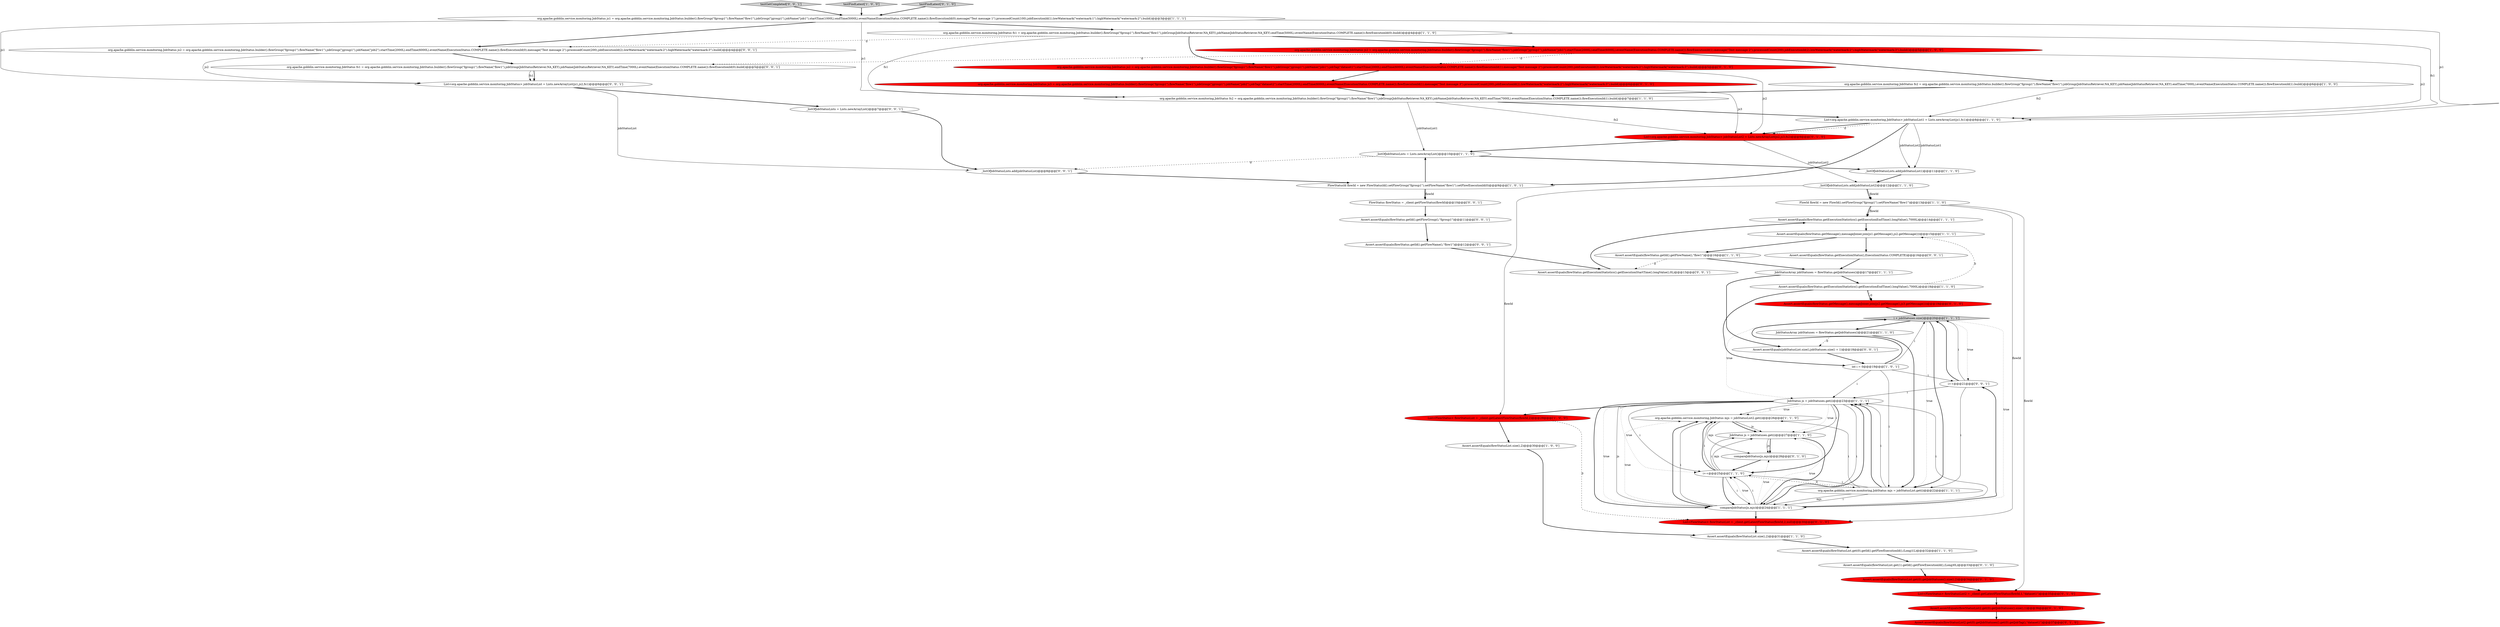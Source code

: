 digraph {
38 [style = filled, label = "Assert.assertEquals(flowStatus.getMessage(),messageJoiner.join(js2.getMessage(),js3.getMessage()))@@@19@@@['0', '1', '0']", fillcolor = red, shape = ellipse image = "AAA1AAABBB2BBB"];
13 [style = filled, label = "org.apache.gobblin.service.monitoring.JobStatus js2 = org.apache.gobblin.service.monitoring.JobStatus.builder().flowGroup(\"fgroup1\").flowName(\"flow1\").jobGroup(\"jgroup1\").jobName(\"job1\").startTime(2000L).endTime(6000L).eventName(ExecutionStatus.COMPLETE.name()).flowExecutionId(1).message(\"Test message 2\").processedCount(200).jobExecutionId(2).lowWatermark(\"watermark:2\").highWatermark(\"watermark:3\").build()@@@5@@@['1', '0', '0']", fillcolor = red, shape = ellipse image = "AAA1AAABBB1BBB"];
41 [style = filled, label = "Assert.assertEquals(flowStatusList2.get(0).getJobStatuses().size(),1)@@@36@@@['0', '1', '0']", fillcolor = red, shape = ellipse image = "AAA1AAABBB2BBB"];
42 [style = filled, label = "List<org.apache.gobblin.service.monitoring.JobStatus> jobStatusList = Lists.newArrayList(js1,js2,fs1)@@@6@@@['0', '0', '1']", fillcolor = white, shape = ellipse image = "AAA0AAABBB3BBB"];
20 [style = filled, label = "List<org.apache.gobblin.service.monitoring.JobStatus> jobStatusList1 = Lists.newArrayList(js1,fs1)@@@8@@@['1', '1', '0']", fillcolor = white, shape = ellipse image = "AAA0AAABBB1BBB"];
17 [style = filled, label = "Assert.assertEquals(flowStatusList.size(),2)@@@30@@@['1', '0', '0']", fillcolor = white, shape = ellipse image = "AAA0AAABBB1BBB"];
24 [style = filled, label = "org.apache.gobblin.service.monitoring.JobStatus mjs = jobStatusList2.get(i)@@@26@@@['1', '1', '0']", fillcolor = white, shape = ellipse image = "AAA0AAABBB1BBB"];
0 [style = filled, label = "i < jobStatuses.size()@@@20@@@['1', '1', '1']", fillcolor = lightgray, shape = diamond image = "AAA0AAABBB1BBB"];
27 [style = filled, label = "_listOfJobStatusLists = Lists.newArrayList()@@@10@@@['1', '1', '0']", fillcolor = white, shape = ellipse image = "AAA0AAABBB1BBB"];
2 [style = filled, label = "org.apache.gobblin.service.monitoring.JobStatus fs2 = org.apache.gobblin.service.monitoring.JobStatus.builder().flowGroup(\"fgroup1\").flowName(\"flow1\").jobGroup(JobStatusRetriever.NA_KEY).jobName(JobStatusRetriever.NA_KEY).endTime(7000L).eventName(ExecutionStatus.COMPLETE.name()).flowExecutionId(1).build()@@@6@@@['1', '0', '0']", fillcolor = white, shape = ellipse image = "AAA0AAABBB1BBB"];
16 [style = filled, label = "org.apache.gobblin.service.monitoring.JobStatus fs1 = org.apache.gobblin.service.monitoring.JobStatus.builder().flowGroup(\"fgroup1\").flowName(\"flow1\").jobGroup(JobStatusRetriever.NA_KEY).jobName(JobStatusRetriever.NA_KEY).endTime(5000L).eventName(ExecutionStatus.COMPLETE.name()).flowExecutionId(0).build()@@@4@@@['1', '1', '0']", fillcolor = white, shape = ellipse image = "AAA0AAABBB1BBB"];
25 [style = filled, label = "_listOfJobStatusLists.add(jobStatusList1)@@@11@@@['1', '1', '0']", fillcolor = white, shape = ellipse image = "AAA0AAABBB1BBB"];
10 [style = filled, label = "_listOfJobStatusLists.add(jobStatusList2)@@@12@@@['1', '1', '0']", fillcolor = white, shape = ellipse image = "AAA0AAABBB1BBB"];
30 [style = filled, label = "List<FlowStatus> flowStatusList2 = _client.getLatestFlowStatus(flowId,1,\"dataset1\")@@@35@@@['0', '1', '0']", fillcolor = red, shape = ellipse image = "AAA1AAABBB2BBB"];
34 [style = filled, label = "org.apache.gobblin.service.monitoring.JobStatus js2 = org.apache.gobblin.service.monitoring.JobStatus.builder().flowGroup(\"fgroup1\").flowName(\"flow1\").jobGroup(\"jgroup1\").jobName(\"job1\").jobTag(\"dataset1\").startTime(2000L).endTime(6000L).eventName(ExecutionStatus.COMPLETE.name()).flowExecutionId(1).message(\"Test message 2\").processedCount(200).jobExecutionId(2).lowWatermark(\"watermark:2\").highWatermark(\"watermark:3\").build()@@@5@@@['0', '1', '0']", fillcolor = red, shape = ellipse image = "AAA1AAABBB2BBB"];
48 [style = filled, label = "i++@@@21@@@['0', '0', '1']", fillcolor = white, shape = ellipse image = "AAA0AAABBB3BBB"];
23 [style = filled, label = "JobStatus js = jobStatuses.get(i)@@@27@@@['1', '1', '0']", fillcolor = white, shape = ellipse image = "AAA0AAABBB1BBB"];
54 [style = filled, label = "Assert.assertEquals(flowStatus.getId().getFlowGroup(),\"fgroup1\")@@@11@@@['0', '0', '1']", fillcolor = white, shape = ellipse image = "AAA0AAABBB3BBB"];
40 [style = filled, label = "compareJobStatus(js,mjs)@@@28@@@['0', '1', '0']", fillcolor = white, shape = ellipse image = "AAA0AAABBB2BBB"];
19 [style = filled, label = "org.apache.gobblin.service.monitoring.JobStatus js1 = org.apache.gobblin.service.monitoring.JobStatus.builder().flowGroup(\"fgroup1\").flowName(\"flow1\").jobGroup(\"jgroup1\").jobName(\"job1\").startTime(1000L).endTime(5000L).eventName(ExecutionStatus.COMPLETE.name()).flowExecutionId(0).message(\"Test message 1\").processedCount(100).jobExecutionId(1).lowWatermark(\"watermark:1\").highWatermark(\"watermark:2\").build()@@@3@@@['1', '1', '1']", fillcolor = white, shape = ellipse image = "AAA0AAABBB1BBB"];
28 [style = filled, label = "int i = 0@@@19@@@['1', '0', '1']", fillcolor = white, shape = ellipse image = "AAA0AAABBB1BBB"];
12 [style = filled, label = "JobStatusArray jobStatuses = flowStatus.getJobStatuses()@@@17@@@['1', '1', '1']", fillcolor = white, shape = ellipse image = "AAA0AAABBB1BBB"];
6 [style = filled, label = "Assert.assertEquals(flowStatus.getId().getFlowName(),\"flow1\")@@@16@@@['1', '1', '0']", fillcolor = white, shape = ellipse image = "AAA0AAABBB1BBB"];
21 [style = filled, label = "Assert.assertEquals(flowStatus.getExecutionStatistics().getExecutionEndTime().longValue(),7000L)@@@18@@@['1', '1', '0']", fillcolor = white, shape = ellipse image = "AAA0AAABBB1BBB"];
49 [style = filled, label = "FlowStatus flowStatus = _client.getFlowStatus(flowId)@@@10@@@['0', '0', '1']", fillcolor = white, shape = ellipse image = "AAA0AAABBB3BBB"];
43 [style = filled, label = "Assert.assertEquals(jobStatusList.size(),jobStatuses.size() + 1)@@@18@@@['0', '0', '1']", fillcolor = white, shape = ellipse image = "AAA0AAABBB3BBB"];
7 [style = filled, label = "Assert.assertEquals(flowStatusList.get(0).getId().getFlowExecutionId(),(Long)1L)@@@32@@@['1', '1', '0']", fillcolor = white, shape = ellipse image = "AAA0AAABBB1BBB"];
33 [style = filled, label = "List<FlowStatus> flowStatusList = _client.getLatestFlowStatus(flowId,2,null)@@@30@@@['0', '1', '0']", fillcolor = red, shape = ellipse image = "AAA1AAABBB2BBB"];
32 [style = filled, label = "org.apache.gobblin.service.monitoring.JobStatus js3 = org.apache.gobblin.service.monitoring.JobStatus.builder().flowGroup(\"fgroup1\").flowName(\"flow1\").jobGroup(\"jgroup1\").jobName(\"job2\").jobTag(\"dataset2\").startTime(2000L).endTime(6000L).eventName(ExecutionStatus.COMPLETE.name()).flowExecutionId(1).message(\"Test message 3\").processedCount(200).jobExecutionId(2).lowWatermark(\"watermark:2\").highWatermark(\"watermark:3\").build()@@@6@@@['0', '1', '0']", fillcolor = red, shape = ellipse image = "AAA1AAABBB2BBB"];
26 [style = filled, label = "List<FlowStatus> flowStatusList = _client.getLatestFlowStatus(flowId,2)@@@29@@@['1', '0', '0']", fillcolor = red, shape = ellipse image = "AAA1AAABBB1BBB"];
15 [style = filled, label = "org.apache.gobblin.service.monitoring.JobStatus mjs = jobStatusList.get(i)@@@22@@@['1', '1', '1']", fillcolor = white, shape = ellipse image = "AAA0AAABBB1BBB"];
29 [style = filled, label = "compareJobStatus(js,mjs)@@@24@@@['1', '1', '1']", fillcolor = white, shape = ellipse image = "AAA0AAABBB1BBB"];
35 [style = filled, label = "Assert.assertEquals(flowStatusList2.get(0).getJobStatuses().get(0).getJobTag(),\"dataset1\")@@@37@@@['0', '1', '0']", fillcolor = red, shape = ellipse image = "AAA1AAABBB2BBB"];
31 [style = filled, label = "Assert.assertEquals(flowStatusList.get(0).getJobStatuses().size(),2)@@@34@@@['0', '1', '0']", fillcolor = red, shape = ellipse image = "AAA1AAABBB2BBB"];
22 [style = filled, label = "org.apache.gobblin.service.monitoring.JobStatus fs2 = org.apache.gobblin.service.monitoring.JobStatus.builder().flowGroup(\"fgroup1\").flowName(\"flow1\").jobGroup(JobStatusRetriever.NA_KEY).jobName(JobStatusRetriever.NA_KEY).endTime(7000L).eventName(ExecutionStatus.COMPLETE.name()).flowExecutionId(1).build()@@@7@@@['1', '1', '0']", fillcolor = white, shape = ellipse image = "AAA0AAABBB1BBB"];
52 [style = filled, label = "testGetCompleted['0', '0', '1']", fillcolor = lightgray, shape = diamond image = "AAA0AAABBB3BBB"];
14 [style = filled, label = "Assert.assertEquals(flowStatusList.size(),2)@@@31@@@['1', '1', '0']", fillcolor = white, shape = ellipse image = "AAA0AAABBB1BBB"];
4 [style = filled, label = "JobStatus js = jobStatuses.get(i)@@@23@@@['1', '1', '1']", fillcolor = white, shape = ellipse image = "AAA0AAABBB1BBB"];
36 [style = filled, label = "List<org.apache.gobblin.service.monitoring.JobStatus> jobStatusList2 = Lists.newArrayList(js2,js3,fs2)@@@9@@@['0', '1', '0']", fillcolor = red, shape = ellipse image = "AAA1AAABBB2BBB"];
45 [style = filled, label = "_listOfJobStatusLists = Lists.newArrayList()@@@7@@@['0', '0', '1']", fillcolor = white, shape = ellipse image = "AAA0AAABBB3BBB"];
9 [style = filled, label = "Assert.assertEquals(flowStatus.getMessage(),messageJoiner.join(js1.getMessage(),js2.getMessage()))@@@15@@@['1', '1', '1']", fillcolor = white, shape = ellipse image = "AAA0AAABBB1BBB"];
44 [style = filled, label = "Assert.assertEquals(flowStatus.getExecutionStatistics().getExecutionStartTime().longValue(),0L)@@@13@@@['0', '0', '1']", fillcolor = white, shape = ellipse image = "AAA0AAABBB3BBB"];
46 [style = filled, label = "_listOfJobStatusLists.add(jobStatusList)@@@8@@@['0', '0', '1']", fillcolor = white, shape = ellipse image = "AAA0AAABBB3BBB"];
51 [style = filled, label = "Assert.assertEquals(flowStatus.getExecutionStatus(),ExecutionStatus.COMPLETE)@@@16@@@['0', '0', '1']", fillcolor = white, shape = ellipse image = "AAA0AAABBB3BBB"];
50 [style = filled, label = "org.apache.gobblin.service.monitoring.JobStatus fs1 = org.apache.gobblin.service.monitoring.JobStatus.builder().flowGroup(\"fgroup1\").flowName(\"flow1\").jobGroup(JobStatusRetriever.NA_KEY).jobName(JobStatusRetriever.NA_KEY).endTime(7000L).eventName(ExecutionStatus.COMPLETE.name()).flowExecutionId(0).build()@@@5@@@['0', '0', '1']", fillcolor = white, shape = ellipse image = "AAA0AAABBB3BBB"];
11 [style = filled, label = "FlowId flowId = new FlowId().setFlowGroup(\"fgroup1\").setFlowName(\"flow1\")@@@13@@@['1', '1', '0']", fillcolor = white, shape = ellipse image = "AAA0AAABBB1BBB"];
39 [style = filled, label = "Assert.assertEquals(flowStatusList.get(1).getId().getFlowExecutionId(),(Long)0L)@@@33@@@['0', '1', '0']", fillcolor = white, shape = ellipse image = "AAA0AAABBB2BBB"];
18 [style = filled, label = "testFindLatest['1', '0', '0']", fillcolor = lightgray, shape = diamond image = "AAA0AAABBB1BBB"];
47 [style = filled, label = "org.apache.gobblin.service.monitoring.JobStatus js2 = org.apache.gobblin.service.monitoring.JobStatus.builder().flowGroup(\"fgroup1\").flowName(\"flow1\").jobGroup(\"jgroup1\").jobName(\"job2\").startTime(2000L).endTime(6000L).eventName(ExecutionStatus.COMPLETE.name()).flowExecutionId(0).message(\"Test message 2\").processedCount(200).jobExecutionId(2).lowWatermark(\"watermark:2\").highWatermark(\"watermark:3\").build()@@@4@@@['0', '0', '1']", fillcolor = white, shape = ellipse image = "AAA0AAABBB3BBB"];
53 [style = filled, label = "Assert.assertEquals(flowStatus.getId().getFlowName(),\"flow1\")@@@12@@@['0', '0', '1']", fillcolor = white, shape = ellipse image = "AAA0AAABBB3BBB"];
3 [style = filled, label = "FlowStatusId flowId = new FlowStatusId().setFlowGroup(\"fgroup1\").setFlowName(\"flow1\").setFlowExecutionId(0)@@@9@@@['1', '0', '1']", fillcolor = white, shape = ellipse image = "AAA0AAABBB1BBB"];
37 [style = filled, label = "testFindLatest['0', '1', '0']", fillcolor = lightgray, shape = diamond image = "AAA0AAABBB2BBB"];
5 [style = filled, label = "i++@@@25@@@['1', '1', '0']", fillcolor = white, shape = ellipse image = "AAA0AAABBB1BBB"];
8 [style = filled, label = "JobStatusArray jobStatuses = flowStatus.getJobStatuses()@@@21@@@['1', '1', '0']", fillcolor = white, shape = ellipse image = "AAA0AAABBB1BBB"];
1 [style = filled, label = "Assert.assertEquals(flowStatus.getExecutionStatistics().getExecutionEndTime().longValue(),7000L)@@@14@@@['1', '1', '1']", fillcolor = white, shape = ellipse image = "AAA0AAABBB1BBB"];
28->4 [style = solid, label="i"];
32->22 [style = bold, label=""];
13->50 [style = dashed, label="0"];
48->0 [style = solid, label="i"];
42->45 [style = bold, label=""];
42->46 [style = solid, label="jobStatusList"];
29->5 [style = dotted, label="true"];
4->29 [style = solid, label="i"];
24->23 [style = solid, label="js"];
53->44 [style = bold, label=""];
15->4 [style = solid, label="i"];
29->5 [style = solid, label="i"];
29->23 [style = dotted, label="true"];
0->15 [style = bold, label=""];
24->40 [style = solid, label="mjs"];
21->28 [style = bold, label=""];
9->6 [style = bold, label=""];
3->27 [style = bold, label=""];
14->7 [style = bold, label=""];
21->38 [style = bold, label=""];
23->29 [style = bold, label=""];
28->0 [style = bold, label=""];
16->47 [style = dashed, label="0"];
28->15 [style = solid, label="i"];
17->14 [style = bold, label=""];
39->31 [style = bold, label=""];
31->30 [style = bold, label=""];
0->8 [style = bold, label=""];
54->53 [style = bold, label=""];
25->10 [style = bold, label=""];
34->32 [style = bold, label=""];
44->1 [style = bold, label=""];
4->24 [style = dotted, label="true"];
27->25 [style = bold, label=""];
10->11 [style = bold, label=""];
28->0 [style = solid, label="i"];
5->29 [style = bold, label=""];
23->40 [style = solid, label="js"];
22->27 [style = solid, label="jobStatusList1"];
30->41 [style = bold, label=""];
9->51 [style = bold, label=""];
16->22 [style = solid, label="fs1"];
26->17 [style = bold, label=""];
12->21 [style = bold, label=""];
4->23 [style = dotted, label="true"];
18->19 [style = bold, label=""];
16->34 [style = bold, label=""];
26->33 [style = dashed, label="0"];
20->3 [style = bold, label=""];
52->19 [style = bold, label=""];
15->29 [style = solid, label="i"];
8->43 [style = dashed, label="0"];
29->24 [style = solid, label="i"];
2->20 [style = solid, label="fs2"];
10->26 [style = solid, label="flowId"];
27->46 [style = dashed, label="0"];
4->23 [style = solid, label="i"];
22->20 [style = bold, label=""];
40->5 [style = bold, label=""];
29->40 [style = dotted, label="true"];
38->0 [style = bold, label=""];
15->24 [style = solid, label="i"];
5->24 [style = solid, label="i"];
5->29 [style = solid, label="i"];
48->4 [style = solid, label="i"];
45->46 [style = bold, label=""];
19->42 [style = solid, label="js1"];
5->23 [style = solid, label="mjs"];
49->54 [style = bold, label=""];
15->29 [style = solid, label="mjs"];
5->23 [style = solid, label="i"];
0->48 [style = dotted, label="true"];
4->5 [style = dotted, label="true"];
16->13 [style = bold, label=""];
8->15 [style = bold, label=""];
20->25 [style = solid, label="jobStatusList2"];
51->12 [style = bold, label=""];
0->4 [style = dotted, label="true"];
11->30 [style = solid, label="flowId"];
4->29 [style = bold, label=""];
21->38 [style = dashed, label="0"];
19->22 [style = solid, label="js1"];
4->5 [style = solid, label="i"];
15->5 [style = solid, label="i"];
47->42 [style = solid, label="js2"];
47->50 [style = bold, label=""];
1->9 [style = bold, label=""];
19->16 [style = bold, label=""];
4->29 [style = dotted, label="true"];
19->47 [style = bold, label=""];
11->1 [style = solid, label="flowId"];
50->42 [style = bold, label=""];
7->39 [style = bold, label=""];
5->24 [style = bold, label=""];
3->49 [style = solid, label="flowId"];
4->29 [style = solid, label="js"];
12->43 [style = bold, label=""];
5->15 [style = dashed, label="0"];
29->24 [style = dotted, label="true"];
13->34 [style = dashed, label="0"];
4->5 [style = bold, label=""];
13->20 [style = solid, label="js2"];
20->36 [style = bold, label=""];
46->3 [style = bold, label=""];
13->2 [style = bold, label=""];
24->23 [style = bold, label=""];
41->35 [style = bold, label=""];
6->12 [style = bold, label=""];
33->14 [style = bold, label=""];
29->4 [style = bold, label=""];
11->1 [style = bold, label=""];
0->15 [style = dotted, label="true"];
34->36 [style = solid, label="js2"];
4->26 [style = bold, label=""];
28->48 [style = solid, label="i"];
19->20 [style = solid, label="js1"];
32->36 [style = solid, label="js3"];
22->36 [style = solid, label="fs2"];
48->0 [style = bold, label=""];
43->28 [style = bold, label=""];
4->24 [style = solid, label="i"];
29->4 [style = solid, label="i"];
11->33 [style = solid, label="flowId"];
21->9 [style = dashed, label="0"];
0->29 [style = dotted, label="true"];
29->33 [style = bold, label=""];
36->27 [style = bold, label=""];
20->36 [style = dashed, label="0"];
23->40 [style = bold, label=""];
36->10 [style = solid, label="jobStatusList2"];
15->4 [style = bold, label=""];
48->15 [style = solid, label="i"];
10->11 [style = solid, label="flowId"];
37->19 [style = bold, label=""];
3->49 [style = bold, label=""];
50->42 [style = solid, label="fs1"];
29->48 [style = bold, label=""];
2->22 [style = bold, label=""];
29->24 [style = bold, label=""];
16->20 [style = solid, label="fs1"];
6->44 [style = dashed, label="0"];
20->25 [style = solid, label="jobStatusList1"];
}
